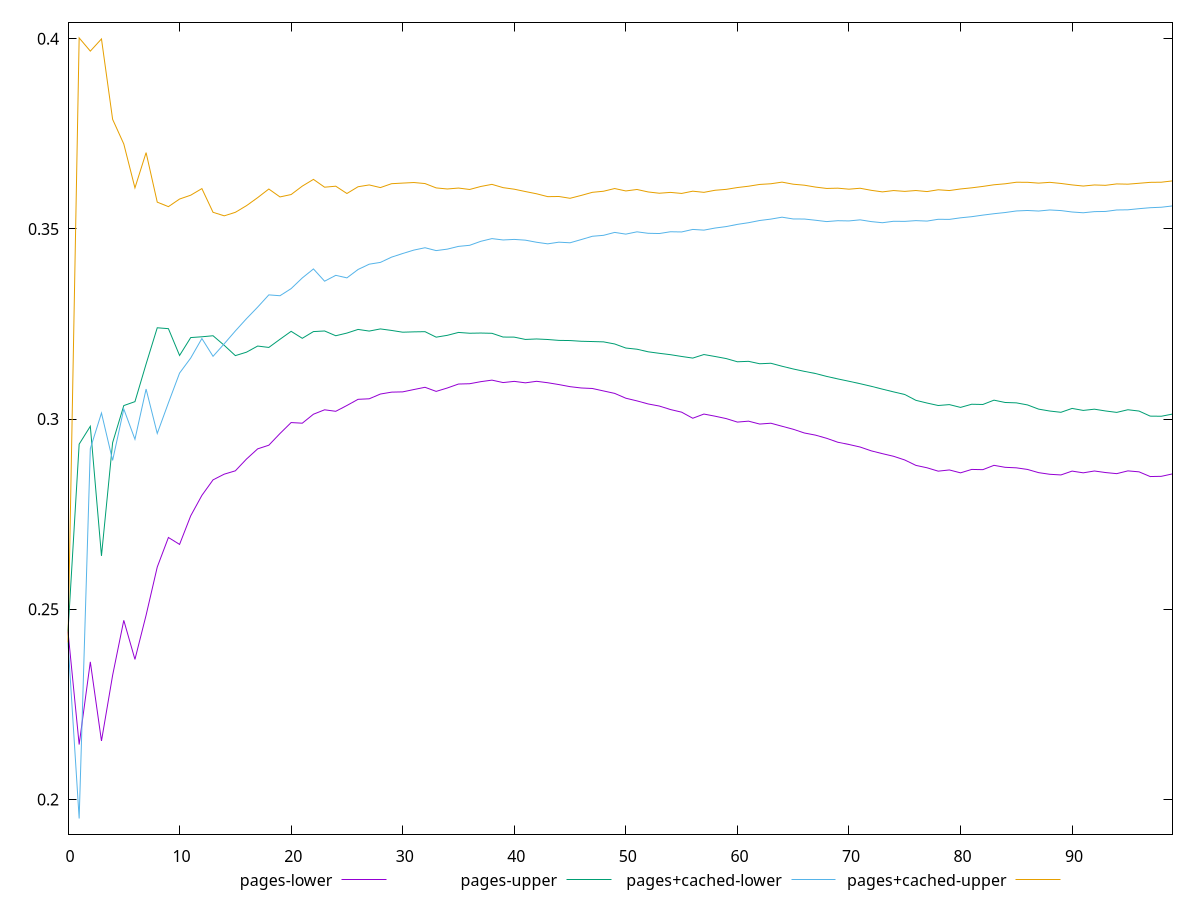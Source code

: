 reset

$pagesLower <<EOF
0 0.2441333248331948
1 0.2144620152429919
2 0.2361843807365345
3 0.21540388146358844
4 0.2326713612047687
5 0.2471114199420282
6 0.23684270733185936
7 0.24845975257850675
8 0.26111594486328227
9 0.2688839578699631
10 0.2670656699783883
11 0.2745863976907308
12 0.2799484974203798
13 0.28403199611578006
14 0.28552794554644306
15 0.28640793930183334
16 0.2895098232501506
17 0.29218167678498785
18 0.2931395643389705
19 0.2962154235495809
20 0.2990953854361794
21 0.2989279439213388
22 0.3012881090503134
23 0.30244881625263836
24 0.3020543206832211
25 0.3035860031077078
26 0.3052047198034793
27 0.30534462469459095
28 0.3065909503282744
29 0.3070899554023581
30 0.30716300832265203
31 0.3077751648047899
32 0.3083651987562509
33 0.3072894352467352
34 0.30818207727201946
35 0.30922200270408984
36 0.30930231455353574
37 0.30984594117503594
38 0.3102474321752942
39 0.30960795218680326
40 0.3099201568569703
41 0.30953844523710405
42 0.3099394960343934
43 0.3095632382907062
44 0.3090808230462279
45 0.30852944010200434
46 0.3081855613353247
47 0.30805081418688635
48 0.3074066807373071
49 0.30676338447263846
50 0.30549203662732627
51 0.304790826187435
52 0.3039873509894261
53 0.3034384224535751
54 0.3025164539620768
55 0.30182800630113926
56 0.300228545868974
57 0.3013297213117276
58 0.3007658383963697
59 0.3001357457961452
60 0.299218424291174
61 0.29946396712424833
62 0.2987015871696141
63 0.29892063603389946
64 0.2981227994869118
65 0.29733682373717657
66 0.29635506722624405
67 0.29578974911082656
68 0.29495476890018407
69 0.29392034247535964
70 0.2933313092610878
71 0.2926652966336492
72 0.2916577747935101
73 0.29091930313752495
74 0.29022795638581256
75 0.28926018608199733
76 0.28783845026525834
77 0.2872052113928004
78 0.28631904359839644
79 0.2866406440400523
80 0.2858747360456924
81 0.2867765448735297
82 0.28671376792217595
83 0.28785001566023893
84 0.28733014919033417
85 0.2871944075699055
86 0.2867741606990815
87 0.28592922643305
88 0.2854991491588977
89 0.28532534880291666
90 0.2863356972433735
91 0.2858818028998293
92 0.28636342002649995
93 0.2859558664268665
94 0.2856654184211207
95 0.28639267662559365
96 0.2861432147110328
97 0.2849033968868844
98 0.2849615756044293
99 0.2856035450088705
EOF

$pagesUpper <<EOF
0 0.2441333248331948
1 0.29341944326903935
2 0.2981210207764033
3 0.2640541663248131
4 0.2938185763686674
5 0.3035574188854457
6 0.30459113595788173
7 0.3144867275315131
8 0.32401079900279517
9 0.323776289914555
10 0.3167307819940247
11 0.3214363610036104
12 0.32164170392803576
13 0.3219149480584112
14 0.31940842268623365
15 0.31669050391135595
16 0.31759692776108084
17 0.31920598354113294
18 0.3188417495766269
19 0.32098587451201704
20 0.3230755645255793
21 0.32124143543669037
22 0.3230103516616501
23 0.32316942218306216
24 0.3219152841424367
25 0.32261805523588105
26 0.32357607906682984
27 0.32314355877401285
28 0.3237095376556682
29 0.32331022746154553
30 0.3228473985943167
31 0.3229367401523289
32 0.3229868318145376
33 0.3215434790518565
34 0.3220248533595393
35 0.3227858784383054
36 0.32257321773319836
37 0.3226266102391989
38 0.32255811636140713
39 0.3215732156358685
40 0.32154968431557096
41 0.3209449708341131
42 0.32106896238015137
43 0.32092678091155313
44 0.320693832365098
45 0.32065168986831416
46 0.32046384990339205
47 0.3203908602198768
48 0.32030611276814697
49 0.31975338008551796
50 0.3186861076400124
51 0.31837266361652483
52 0.3176960214245953
53 0.31729852177663465
54 0.31693801981055325
55 0.31647029063566745
56 0.31604295060929516
57 0.3169753717182197
58 0.31646100372125163
59 0.315913329505614
60 0.3150739745637802
61 0.31518837231553437
62 0.3145542307221974
63 0.31468308304991494
64 0.3138983813307754
65 0.31318453506243243
66 0.31255432020165264
67 0.311983918851941
68 0.31122737819404495
69 0.3105685822299232
70 0.30995012419048235
71 0.3093103897087696
72 0.3086240601059062
73 0.30787948581380703
74 0.307157701677624
75 0.3064702477751421
76 0.30493865238214546
77 0.3042255013741032
78 0.30357812206697543
79 0.3038147229104208
80 0.30307999162734406
81 0.30390838321353725
82 0.3038489706424582
83 0.3049810662484028
84 0.3043729938426619
85 0.3042740608956371
86 0.3037338109418631
87 0.3026263161829434
88 0.30212421445247334
89 0.301793037407632
90 0.3028117705054222
91 0.3022869406572693
92 0.30260986120050104
93 0.3021420724865191
94 0.30176709011068337
95 0.30246250523389195
96 0.30212304779635873
97 0.3007872481656916
98 0.3007533573092373
99 0.3013255895318779
EOF

$pagesCachedLower <<EOF
0 0.24127341626639598
1 0.19501191221226255
2 0.29223920899986916
3 0.30159798940853544
4 0.28914936130900004
5 0.30265096724152923
6 0.2946999274685741
7 0.3079017664409375
8 0.29622932238510463
9 0.30427319548334747
10 0.3121036045065598
11 0.31606321075923377
12 0.3211857905713841
13 0.3165083873742026
14 0.319793475749772
15 0.32317761353721136
16 0.3264090294535862
17 0.3294435653103709
18 0.3326576506859443
19 0.3324332950727002
20 0.3343090125366541
21 0.33710673736394836
22 0.33947484677057876
23 0.33625291559341675
24 0.337794893401223
25 0.33712639699405234
26 0.3393376501333839
27 0.3407251109304964
28 0.3411942616531152
29 0.342576793434098
30 0.34353463920975746
31 0.3444319344858609
32 0.3450481495689293
33 0.3442970766482138
34 0.3446832947425266
35 0.3454039933948385
36 0.3456865044785619
37 0.34673766256450067
38 0.34744864103746487
39 0.3470914175894204
40 0.34723795037464444
41 0.34703912757831257
42 0.3464897133017446
43 0.34607330035349093
44 0.34651055196325486
45 0.34635244249493946
46 0.34719386054375834
47 0.34806291427521324
48 0.3483116183457842
49 0.3490780540104717
50 0.34862880376901945
51 0.3492308771131511
52 0.34884692271853446
53 0.34878242074291294
54 0.34925315898669135
55 0.34919695373695503
56 0.3498607489866495
57 0.3496772472429484
58 0.35022699711230443
59 0.3506120914125551
60 0.3511899532575188
61 0.35163010298911596
62 0.35220915301677325
63 0.3525767980974548
64 0.3530803555698533
65 0.35261369896162215
66 0.35259721710691444
67 0.3522767223235018
68 0.3519237662234282
69 0.352155037002135
70 0.35209787947275833
71 0.35238016239988723
72 0.3519193249036999
73 0.3516230970985835
74 0.35200725899879953
75 0.3519775008603391
76 0.3521749793971926
77 0.3520564907319503
78 0.3525296197954418
79 0.3525017322028474
80 0.35291250881833164
81 0.35321113329017373
82 0.35362507223250467
83 0.3539935073986557
84 0.35430477387455406
85 0.354715265733554
86 0.3548419457364748
87 0.3546949776968449
88 0.3549807509500645
89 0.35481897775273813
90 0.3544428157955149
91 0.35424285859105115
92 0.3545401320675188
93 0.3545871629272968
94 0.3549757579435489
95 0.3550217486182726
96 0.35531875162481474
97 0.3555704562736281
98 0.3556951912967033
99 0.3560379565188866
EOF

$pagesCachedUpper <<EOF
0 0.24127341626639598
1 0.40020539972436586
2 0.39673181145084596
3 0.3999371145817533
4 0.3787964667290663
5 0.37232561296646666
6 0.3607801965754066
7 0.37005610135488964
8 0.35703018569267303
9 0.3558516064913418
10 0.3578505971434888
11 0.35886074164628495
12 0.36059505312694873
13 0.3543629268416867
14 0.35343589746314674
15 0.3543611417042742
16 0.3561118729745646
17 0.35822064938519826
18 0.3604837022355046
19 0.358405794315021
20 0.3590330591242814
21 0.3612456867716236
22 0.3630177287534982
23 0.36096361072039274
24 0.36122576651466504
25 0.3593062552665529
26 0.36108557225072346
27 0.3615575754125919
28 0.3608603397277776
29 0.36188470896427166
30 0.3620417698679289
31 0.36219123035294315
32 0.3619215598468743
33 0.36077633800353476
34 0.3604934463303034
35 0.36073846433231616
36 0.3603649550384616
37 0.3611536270231981
38 0.361709033770395
39 0.3608451821697224
40 0.360435968658976
41 0.3598164950936503
42 0.3592312351706459
43 0.3584785611058626
44 0.35852049436686684
45 0.3580451144664607
46 0.3588015517588441
47 0.3596147163621071
48 0.3599008731162134
49 0.36061066656792556
50 0.35997719703778824
51 0.36036247404432714
52 0.35971278012703833
53 0.35937632859636187
54 0.35959757206549275
55 0.3593229599438108
56 0.35991429103965805
57 0.3596090835307942
58 0.3601558809329082
59 0.3603967333546003
60 0.36087147719572876
61 0.3612212334088099
62 0.3616884021476223
63 0.3618661584485666
64 0.36229517437955205
65 0.3617506167804197
66 0.36148853596823854
67 0.3609960593898909
68 0.3606341159513496
69 0.3607073858525426
70 0.36044298070838393
71 0.360687481110324
72 0.3601417233405979
73 0.3597302770146934
74 0.3600807083120789
75 0.35986446842947506
76 0.3600876198047294
77 0.3598126390734114
78 0.36028486006074883
79 0.36008311552387817
80 0.36049938736843895
81 0.3607981647600218
82 0.36116792372836853
83 0.3615998521620874
84 0.3618582288704858
85 0.3622634643944746
86 0.36225212642367427
87 0.3620311200008628
88 0.3622411105889866
89 0.361947840794196
90 0.3615647502153099
91 0.3612673822602765
92 0.36154890828758135
93 0.361456622239336
94 0.36182532226822767
95 0.3617568366660814
96 0.36199529703566513
97 0.3622382638846057
98 0.3622746579503581
99 0.3626211333674533
EOF

set key outside below
set xrange [0:99]
set yrange [0.19090804246202048:0.40430926947460794]
set trange [0.19090804246202048:0.40430926947460794]
set terminal svg size 640, 560 enhanced background rgb 'white'
set output "report_00021_2021-02-20T09:16:39.615Z/meta/scoreEstimate/comparison/sorted/0_vs_1.svg"

plot $pagesLower title "pages-lower" with line, \
     $pagesUpper title "pages-upper" with line, \
     $pagesCachedLower title "pages+cached-lower" with line, \
     $pagesCachedUpper title "pages+cached-upper" with line

reset
